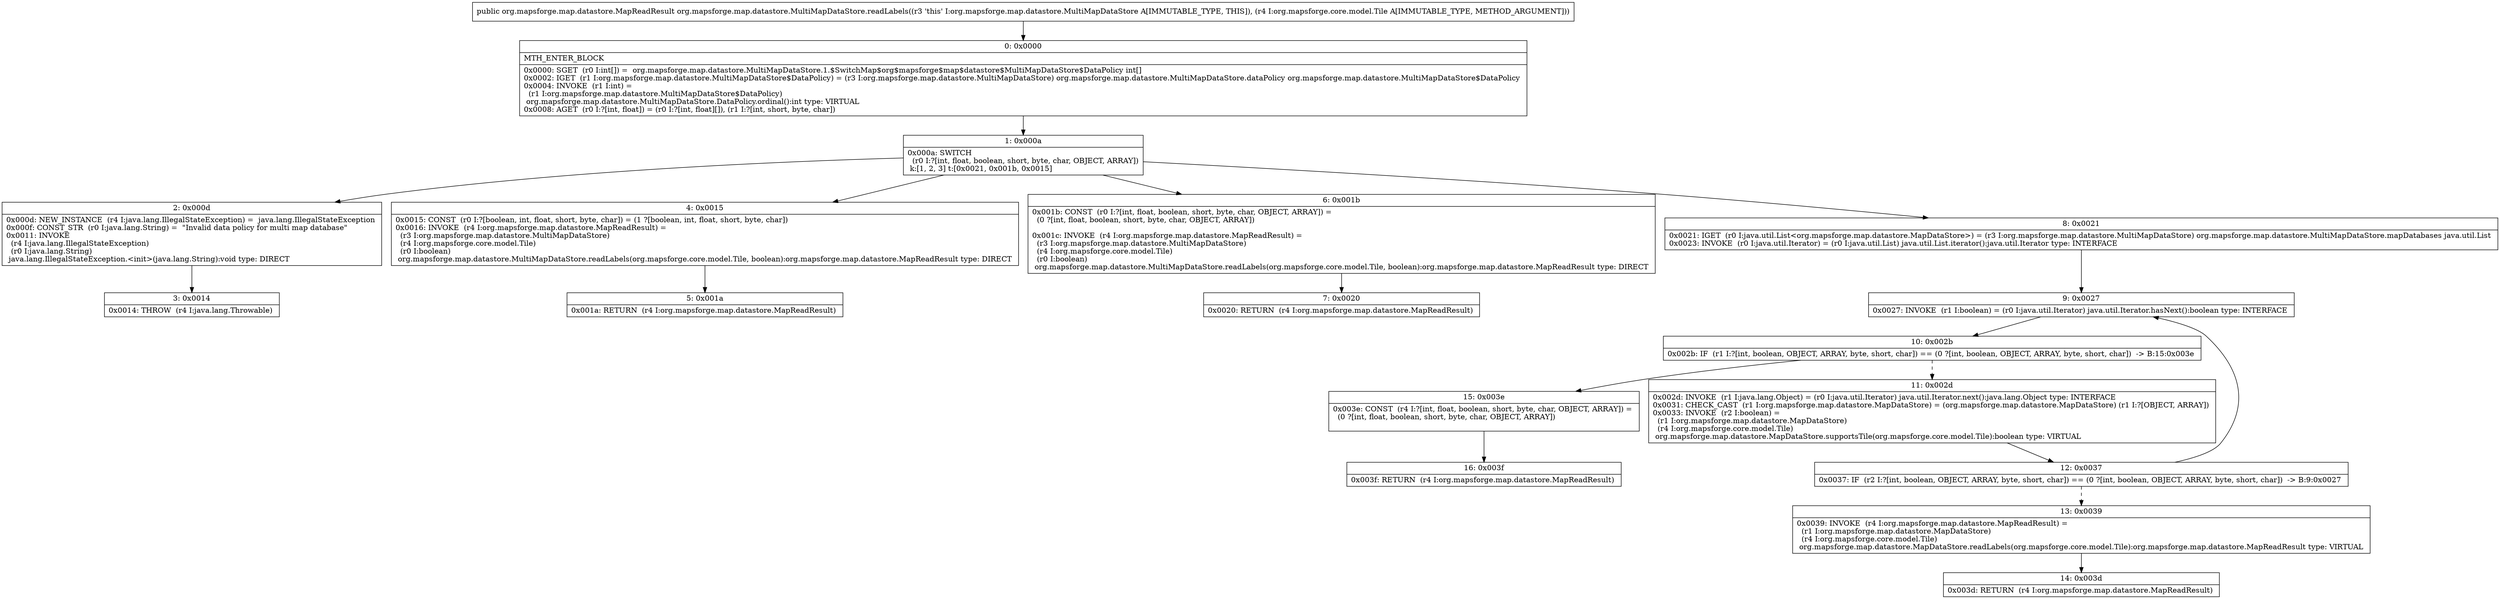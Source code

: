 digraph "CFG fororg.mapsforge.map.datastore.MultiMapDataStore.readLabels(Lorg\/mapsforge\/core\/model\/Tile;)Lorg\/mapsforge\/map\/datastore\/MapReadResult;" {
Node_0 [shape=record,label="{0\:\ 0x0000|MTH_ENTER_BLOCK\l|0x0000: SGET  (r0 I:int[]) =  org.mapsforge.map.datastore.MultiMapDataStore.1.$SwitchMap$org$mapsforge$map$datastore$MultiMapDataStore$DataPolicy int[] \l0x0002: IGET  (r1 I:org.mapsforge.map.datastore.MultiMapDataStore$DataPolicy) = (r3 I:org.mapsforge.map.datastore.MultiMapDataStore) org.mapsforge.map.datastore.MultiMapDataStore.dataPolicy org.mapsforge.map.datastore.MultiMapDataStore$DataPolicy \l0x0004: INVOKE  (r1 I:int) = \l  (r1 I:org.mapsforge.map.datastore.MultiMapDataStore$DataPolicy)\l org.mapsforge.map.datastore.MultiMapDataStore.DataPolicy.ordinal():int type: VIRTUAL \l0x0008: AGET  (r0 I:?[int, float]) = (r0 I:?[int, float][]), (r1 I:?[int, short, byte, char]) \l}"];
Node_1 [shape=record,label="{1\:\ 0x000a|0x000a: SWITCH  \l  (r0 I:?[int, float, boolean, short, byte, char, OBJECT, ARRAY])\l k:[1, 2, 3] t:[0x0021, 0x001b, 0x0015] \l}"];
Node_2 [shape=record,label="{2\:\ 0x000d|0x000d: NEW_INSTANCE  (r4 I:java.lang.IllegalStateException) =  java.lang.IllegalStateException \l0x000f: CONST_STR  (r0 I:java.lang.String) =  \"Invalid data policy for multi map database\" \l0x0011: INVOKE  \l  (r4 I:java.lang.IllegalStateException)\l  (r0 I:java.lang.String)\l java.lang.IllegalStateException.\<init\>(java.lang.String):void type: DIRECT \l}"];
Node_3 [shape=record,label="{3\:\ 0x0014|0x0014: THROW  (r4 I:java.lang.Throwable) \l}"];
Node_4 [shape=record,label="{4\:\ 0x0015|0x0015: CONST  (r0 I:?[boolean, int, float, short, byte, char]) = (1 ?[boolean, int, float, short, byte, char]) \l0x0016: INVOKE  (r4 I:org.mapsforge.map.datastore.MapReadResult) = \l  (r3 I:org.mapsforge.map.datastore.MultiMapDataStore)\l  (r4 I:org.mapsforge.core.model.Tile)\l  (r0 I:boolean)\l org.mapsforge.map.datastore.MultiMapDataStore.readLabels(org.mapsforge.core.model.Tile, boolean):org.mapsforge.map.datastore.MapReadResult type: DIRECT \l}"];
Node_5 [shape=record,label="{5\:\ 0x001a|0x001a: RETURN  (r4 I:org.mapsforge.map.datastore.MapReadResult) \l}"];
Node_6 [shape=record,label="{6\:\ 0x001b|0x001b: CONST  (r0 I:?[int, float, boolean, short, byte, char, OBJECT, ARRAY]) = \l  (0 ?[int, float, boolean, short, byte, char, OBJECT, ARRAY])\l \l0x001c: INVOKE  (r4 I:org.mapsforge.map.datastore.MapReadResult) = \l  (r3 I:org.mapsforge.map.datastore.MultiMapDataStore)\l  (r4 I:org.mapsforge.core.model.Tile)\l  (r0 I:boolean)\l org.mapsforge.map.datastore.MultiMapDataStore.readLabels(org.mapsforge.core.model.Tile, boolean):org.mapsforge.map.datastore.MapReadResult type: DIRECT \l}"];
Node_7 [shape=record,label="{7\:\ 0x0020|0x0020: RETURN  (r4 I:org.mapsforge.map.datastore.MapReadResult) \l}"];
Node_8 [shape=record,label="{8\:\ 0x0021|0x0021: IGET  (r0 I:java.util.List\<org.mapsforge.map.datastore.MapDataStore\>) = (r3 I:org.mapsforge.map.datastore.MultiMapDataStore) org.mapsforge.map.datastore.MultiMapDataStore.mapDatabases java.util.List \l0x0023: INVOKE  (r0 I:java.util.Iterator) = (r0 I:java.util.List) java.util.List.iterator():java.util.Iterator type: INTERFACE \l}"];
Node_9 [shape=record,label="{9\:\ 0x0027|0x0027: INVOKE  (r1 I:boolean) = (r0 I:java.util.Iterator) java.util.Iterator.hasNext():boolean type: INTERFACE \l}"];
Node_10 [shape=record,label="{10\:\ 0x002b|0x002b: IF  (r1 I:?[int, boolean, OBJECT, ARRAY, byte, short, char]) == (0 ?[int, boolean, OBJECT, ARRAY, byte, short, char])  \-\> B:15:0x003e \l}"];
Node_11 [shape=record,label="{11\:\ 0x002d|0x002d: INVOKE  (r1 I:java.lang.Object) = (r0 I:java.util.Iterator) java.util.Iterator.next():java.lang.Object type: INTERFACE \l0x0031: CHECK_CAST  (r1 I:org.mapsforge.map.datastore.MapDataStore) = (org.mapsforge.map.datastore.MapDataStore) (r1 I:?[OBJECT, ARRAY]) \l0x0033: INVOKE  (r2 I:boolean) = \l  (r1 I:org.mapsforge.map.datastore.MapDataStore)\l  (r4 I:org.mapsforge.core.model.Tile)\l org.mapsforge.map.datastore.MapDataStore.supportsTile(org.mapsforge.core.model.Tile):boolean type: VIRTUAL \l}"];
Node_12 [shape=record,label="{12\:\ 0x0037|0x0037: IF  (r2 I:?[int, boolean, OBJECT, ARRAY, byte, short, char]) == (0 ?[int, boolean, OBJECT, ARRAY, byte, short, char])  \-\> B:9:0x0027 \l}"];
Node_13 [shape=record,label="{13\:\ 0x0039|0x0039: INVOKE  (r4 I:org.mapsforge.map.datastore.MapReadResult) = \l  (r1 I:org.mapsforge.map.datastore.MapDataStore)\l  (r4 I:org.mapsforge.core.model.Tile)\l org.mapsforge.map.datastore.MapDataStore.readLabels(org.mapsforge.core.model.Tile):org.mapsforge.map.datastore.MapReadResult type: VIRTUAL \l}"];
Node_14 [shape=record,label="{14\:\ 0x003d|0x003d: RETURN  (r4 I:org.mapsforge.map.datastore.MapReadResult) \l}"];
Node_15 [shape=record,label="{15\:\ 0x003e|0x003e: CONST  (r4 I:?[int, float, boolean, short, byte, char, OBJECT, ARRAY]) = \l  (0 ?[int, float, boolean, short, byte, char, OBJECT, ARRAY])\l \l}"];
Node_16 [shape=record,label="{16\:\ 0x003f|0x003f: RETURN  (r4 I:org.mapsforge.map.datastore.MapReadResult) \l}"];
MethodNode[shape=record,label="{public org.mapsforge.map.datastore.MapReadResult org.mapsforge.map.datastore.MultiMapDataStore.readLabels((r3 'this' I:org.mapsforge.map.datastore.MultiMapDataStore A[IMMUTABLE_TYPE, THIS]), (r4 I:org.mapsforge.core.model.Tile A[IMMUTABLE_TYPE, METHOD_ARGUMENT])) }"];
MethodNode -> Node_0;
Node_0 -> Node_1;
Node_1 -> Node_2;
Node_1 -> Node_4;
Node_1 -> Node_6;
Node_1 -> Node_8;
Node_2 -> Node_3;
Node_4 -> Node_5;
Node_6 -> Node_7;
Node_8 -> Node_9;
Node_9 -> Node_10;
Node_10 -> Node_11[style=dashed];
Node_10 -> Node_15;
Node_11 -> Node_12;
Node_12 -> Node_9;
Node_12 -> Node_13[style=dashed];
Node_13 -> Node_14;
Node_15 -> Node_16;
}

